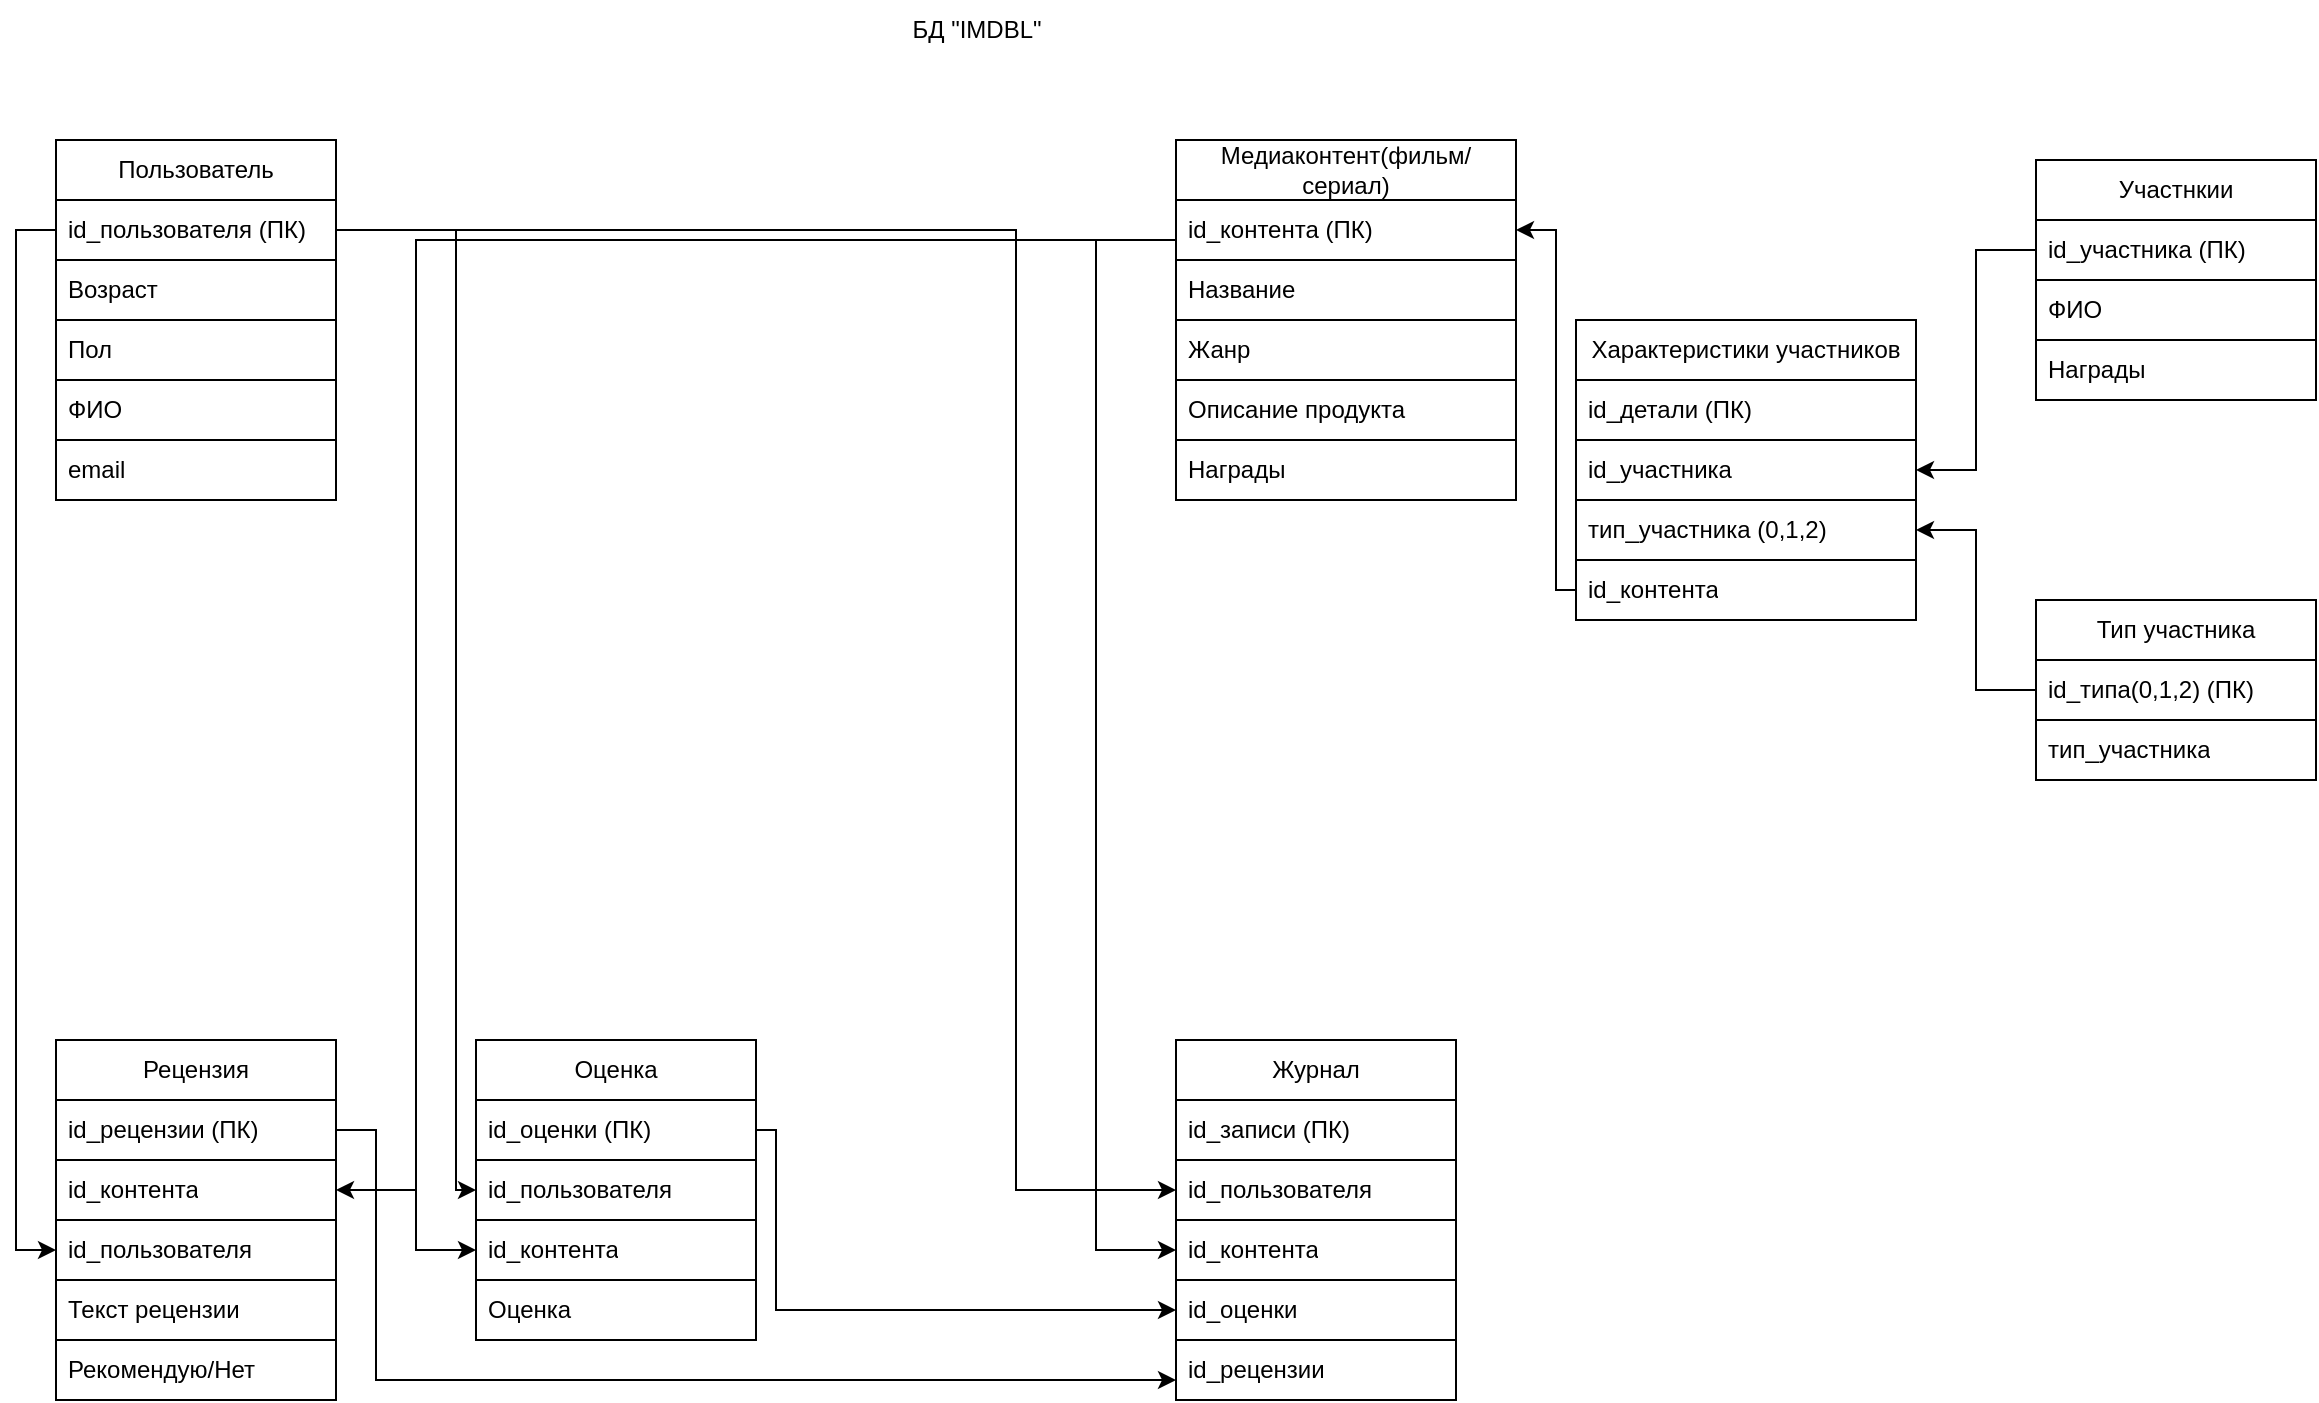 <mxfile version="22.1.7" type="device">
  <diagram name="Страница — 1" id="6hwI0N3xri8xRhsvjrKF">
    <mxGraphModel dx="1434" dy="828" grid="1" gridSize="10" guides="1" tooltips="1" connect="1" arrows="1" fold="1" page="1" pageScale="1" pageWidth="1169" pageHeight="827" math="0" shadow="0">
      <root>
        <mxCell id="0" />
        <mxCell id="1" parent="0" />
        <mxCell id="hAcvF7Mk5Wrf2TQe7rn2-35" value="Пользователь" style="swimlane;fontStyle=0;childLayout=stackLayout;horizontal=1;startSize=30;horizontalStack=0;resizeParent=1;resizeParentMax=0;resizeLast=0;collapsible=1;marginBottom=0;whiteSpace=wrap;html=1;glass=0;perimeterSpacing=7;swimlaneFillColor=none;labelBorderColor=none;" parent="1" vertex="1">
          <mxGeometry x="30" y="80" width="140" height="180" as="geometry">
            <mxRectangle x="39" y="80" width="110" height="30" as="alternateBounds" />
          </mxGeometry>
        </mxCell>
        <mxCell id="hAcvF7Mk5Wrf2TQe7rn2-36" value="id_пользователя (ПК)" style="text;strokeColor=default;fillColor=none;align=left;verticalAlign=middle;spacingLeft=4;spacingRight=4;overflow=hidden;points=[[0,0.5],[1,0.5]];portConstraint=eastwest;rotatable=0;whiteSpace=wrap;html=1;labelBorderColor=none;" parent="hAcvF7Mk5Wrf2TQe7rn2-35" vertex="1">
          <mxGeometry y="30" width="140" height="30" as="geometry" />
        </mxCell>
        <mxCell id="hAcvF7Mk5Wrf2TQe7rn2-37" value="Возраст" style="text;strokeColor=default;fillColor=none;align=left;verticalAlign=middle;spacingLeft=4;spacingRight=4;overflow=hidden;points=[[0,0.5],[1,0.5]];portConstraint=eastwest;rotatable=0;whiteSpace=wrap;html=1;" parent="hAcvF7Mk5Wrf2TQe7rn2-35" vertex="1">
          <mxGeometry y="60" width="140" height="30" as="geometry" />
        </mxCell>
        <mxCell id="hAcvF7Mk5Wrf2TQe7rn2-38" value="Пол" style="text;strokeColor=default;fillColor=none;align=left;verticalAlign=middle;spacingLeft=4;spacingRight=4;overflow=hidden;points=[[0,0.5],[1,0.5]];portConstraint=eastwest;rotatable=0;whiteSpace=wrap;html=1;" parent="hAcvF7Mk5Wrf2TQe7rn2-35" vertex="1">
          <mxGeometry y="90" width="140" height="30" as="geometry" />
        </mxCell>
        <mxCell id="hAcvF7Mk5Wrf2TQe7rn2-39" value="&lt;div&gt;ФИО&lt;/div&gt;" style="text;strokeColor=default;fillColor=none;align=left;verticalAlign=middle;spacingLeft=4;spacingRight=4;overflow=hidden;points=[[0,0.5],[1,0.5]];portConstraint=eastwest;rotatable=0;whiteSpace=wrap;html=1;" parent="hAcvF7Mk5Wrf2TQe7rn2-35" vertex="1">
          <mxGeometry y="120" width="140" height="30" as="geometry" />
        </mxCell>
        <mxCell id="hAcvF7Mk5Wrf2TQe7rn2-40" value="&lt;div&gt;email&lt;/div&gt;" style="text;strokeColor=default;fillColor=none;align=left;verticalAlign=middle;spacingLeft=4;spacingRight=4;overflow=hidden;points=[[0,0.5],[1,0.5]];portConstraint=eastwest;rotatable=0;whiteSpace=wrap;html=1;" parent="hAcvF7Mk5Wrf2TQe7rn2-35" vertex="1">
          <mxGeometry y="150" width="140" height="30" as="geometry" />
        </mxCell>
        <mxCell id="hAcvF7Mk5Wrf2TQe7rn2-41" value="Медиаконтент(фильм/сериал)" style="swimlane;fontStyle=0;childLayout=stackLayout;horizontal=1;startSize=30;horizontalStack=0;resizeParent=1;resizeParentMax=0;resizeLast=0;collapsible=1;marginBottom=0;whiteSpace=wrap;html=1;glass=0;perimeterSpacing=7;swimlaneFillColor=none;labelBorderColor=none;" parent="1" vertex="1">
          <mxGeometry x="590" y="80" width="170" height="180" as="geometry">
            <mxRectangle x="480" y="80" width="110" height="30" as="alternateBounds" />
          </mxGeometry>
        </mxCell>
        <mxCell id="hAcvF7Mk5Wrf2TQe7rn2-42" value="id_контента (ПК)" style="text;strokeColor=default;fillColor=none;align=left;verticalAlign=middle;spacingLeft=4;spacingRight=4;overflow=hidden;points=[[0,0.5],[1,0.5]];portConstraint=eastwest;rotatable=0;whiteSpace=wrap;html=1;labelBorderColor=none;" parent="hAcvF7Mk5Wrf2TQe7rn2-41" vertex="1">
          <mxGeometry y="30" width="170" height="30" as="geometry" />
        </mxCell>
        <mxCell id="hAcvF7Mk5Wrf2TQe7rn2-43" value="Название" style="text;strokeColor=default;fillColor=none;align=left;verticalAlign=middle;spacingLeft=4;spacingRight=4;overflow=hidden;points=[[0,0.5],[1,0.5]];portConstraint=eastwest;rotatable=0;whiteSpace=wrap;html=1;" parent="hAcvF7Mk5Wrf2TQe7rn2-41" vertex="1">
          <mxGeometry y="60" width="170" height="30" as="geometry" />
        </mxCell>
        <mxCell id="hAcvF7Mk5Wrf2TQe7rn2-44" value="Жанр" style="text;strokeColor=default;fillColor=none;align=left;verticalAlign=middle;spacingLeft=4;spacingRight=4;overflow=hidden;points=[[0,0.5],[1,0.5]];portConstraint=eastwest;rotatable=0;whiteSpace=wrap;html=1;" parent="hAcvF7Mk5Wrf2TQe7rn2-41" vertex="1">
          <mxGeometry y="90" width="170" height="30" as="geometry" />
        </mxCell>
        <mxCell id="hAcvF7Mk5Wrf2TQe7rn2-79" value="&lt;div&gt;Описание продукта&lt;/div&gt;" style="text;strokeColor=default;fillColor=none;align=left;verticalAlign=middle;spacingLeft=4;spacingRight=4;overflow=hidden;points=[[0,0.5],[1,0.5]];portConstraint=eastwest;rotatable=0;whiteSpace=wrap;html=1;" parent="hAcvF7Mk5Wrf2TQe7rn2-41" vertex="1">
          <mxGeometry y="120" width="170" height="30" as="geometry" />
        </mxCell>
        <mxCell id="MLViVsuBvrk_gqdl4QhG-2" value="Награды" style="text;strokeColor=default;fillColor=none;align=left;verticalAlign=middle;spacingLeft=4;spacingRight=4;overflow=hidden;points=[[0,0.5],[1,0.5]];portConstraint=eastwest;rotatable=0;whiteSpace=wrap;html=1;" parent="hAcvF7Mk5Wrf2TQe7rn2-41" vertex="1">
          <mxGeometry y="150" width="170" height="30" as="geometry" />
        </mxCell>
        <mxCell id="hAcvF7Mk5Wrf2TQe7rn2-48" value="Оценка" style="swimlane;fontStyle=0;childLayout=stackLayout;horizontal=1;startSize=30;horizontalStack=0;resizeParent=1;resizeParentMax=0;resizeLast=0;collapsible=1;marginBottom=0;whiteSpace=wrap;html=1;glass=0;perimeterSpacing=7;swimlaneFillColor=none;labelBorderColor=none;" parent="1" vertex="1">
          <mxGeometry x="240" y="530" width="140" height="150" as="geometry">
            <mxRectangle x="245" y="400" width="80" height="30" as="alternateBounds" />
          </mxGeometry>
        </mxCell>
        <mxCell id="hAcvF7Mk5Wrf2TQe7rn2-49" value="id_оценки (ПК)" style="text;strokeColor=default;fillColor=none;align=left;verticalAlign=middle;spacingLeft=4;spacingRight=4;overflow=hidden;points=[[0,0.5],[1,0.5]];portConstraint=eastwest;rotatable=0;whiteSpace=wrap;html=1;labelBorderColor=none;" parent="hAcvF7Mk5Wrf2TQe7rn2-48" vertex="1">
          <mxGeometry y="30" width="140" height="30" as="geometry" />
        </mxCell>
        <mxCell id="hAcvF7Mk5Wrf2TQe7rn2-66" value="id_пользователя" style="text;strokeColor=default;fillColor=none;align=left;verticalAlign=middle;spacingLeft=4;spacingRight=4;overflow=hidden;points=[[0,0.5],[1,0.5]];portConstraint=eastwest;rotatable=0;whiteSpace=wrap;html=1;labelBorderColor=none;" parent="hAcvF7Mk5Wrf2TQe7rn2-48" vertex="1">
          <mxGeometry y="60" width="140" height="30" as="geometry" />
        </mxCell>
        <mxCell id="hAcvF7Mk5Wrf2TQe7rn2-50" value="id_контента" style="text;strokeColor=default;fillColor=none;align=left;verticalAlign=middle;spacingLeft=4;spacingRight=4;overflow=hidden;points=[[0,0.5],[1,0.5]];portConstraint=eastwest;rotatable=0;whiteSpace=wrap;html=1;" parent="hAcvF7Mk5Wrf2TQe7rn2-48" vertex="1">
          <mxGeometry y="90" width="140" height="30" as="geometry" />
        </mxCell>
        <mxCell id="hAcvF7Mk5Wrf2TQe7rn2-51" value="&lt;div&gt;Оценка&lt;/div&gt;" style="text;strokeColor=default;fillColor=none;align=left;verticalAlign=middle;spacingLeft=4;spacingRight=4;overflow=hidden;points=[[0,0.5],[1,0.5]];portConstraint=eastwest;rotatable=0;whiteSpace=wrap;html=1;" parent="hAcvF7Mk5Wrf2TQe7rn2-48" vertex="1">
          <mxGeometry y="120" width="140" height="30" as="geometry" />
        </mxCell>
        <mxCell id="hAcvF7Mk5Wrf2TQe7rn2-54" value="Рецензия" style="swimlane;fontStyle=0;childLayout=stackLayout;horizontal=1;startSize=30;horizontalStack=0;resizeParent=1;resizeParentMax=0;resizeLast=0;collapsible=1;marginBottom=0;whiteSpace=wrap;html=1;glass=0;perimeterSpacing=7;swimlaneFillColor=none;labelBorderColor=none;" parent="1" vertex="1">
          <mxGeometry x="30" y="530" width="140" height="180" as="geometry">
            <mxRectangle x="245" y="80" width="90" height="30" as="alternateBounds" />
          </mxGeometry>
        </mxCell>
        <mxCell id="hAcvF7Mk5Wrf2TQe7rn2-55" value="id_рецензии (ПК)" style="text;strokeColor=default;fillColor=none;align=left;verticalAlign=middle;spacingLeft=4;spacingRight=4;overflow=hidden;points=[[0,0.5],[1,0.5]];portConstraint=eastwest;rotatable=0;whiteSpace=wrap;html=1;labelBorderColor=none;" parent="hAcvF7Mk5Wrf2TQe7rn2-54" vertex="1">
          <mxGeometry y="30" width="140" height="30" as="geometry" />
        </mxCell>
        <mxCell id="hAcvF7Mk5Wrf2TQe7rn2-56" value="id_контента" style="text;strokeColor=default;fillColor=none;align=left;verticalAlign=middle;spacingLeft=4;spacingRight=4;overflow=hidden;points=[[0,0.5],[1,0.5]];portConstraint=eastwest;rotatable=0;whiteSpace=wrap;html=1;" parent="hAcvF7Mk5Wrf2TQe7rn2-54" vertex="1">
          <mxGeometry y="60" width="140" height="30" as="geometry" />
        </mxCell>
        <mxCell id="hAcvF7Mk5Wrf2TQe7rn2-76" value="id_пользователя" style="text;strokeColor=default;fillColor=none;align=left;verticalAlign=middle;spacingLeft=4;spacingRight=4;overflow=hidden;points=[[0,0.5],[1,0.5]];portConstraint=eastwest;rotatable=0;whiteSpace=wrap;html=1;labelBorderColor=none;" parent="hAcvF7Mk5Wrf2TQe7rn2-54" vertex="1">
          <mxGeometry y="90" width="140" height="30" as="geometry" />
        </mxCell>
        <mxCell id="hAcvF7Mk5Wrf2TQe7rn2-58" value="Текст рецензии" style="text;strokeColor=default;fillColor=none;align=left;verticalAlign=middle;spacingLeft=4;spacingRight=4;overflow=hidden;points=[[0,0.5],[1,0.5]];portConstraint=eastwest;rotatable=0;whiteSpace=wrap;html=1;" parent="hAcvF7Mk5Wrf2TQe7rn2-54" vertex="1">
          <mxGeometry y="120" width="140" height="30" as="geometry" />
        </mxCell>
        <mxCell id="hAcvF7Mk5Wrf2TQe7rn2-78" value="Рекомендую/Нет" style="text;strokeColor=default;fillColor=none;align=left;verticalAlign=middle;spacingLeft=4;spacingRight=4;overflow=hidden;points=[[0,0.5],[1,0.5]];portConstraint=eastwest;rotatable=0;whiteSpace=wrap;html=1;labelBorderColor=none;" parent="hAcvF7Mk5Wrf2TQe7rn2-54" vertex="1">
          <mxGeometry y="150" width="140" height="30" as="geometry" />
        </mxCell>
        <mxCell id="hAcvF7Mk5Wrf2TQe7rn2-68" value="БД &quot;IMDBL&quot;" style="text;html=1;align=center;verticalAlign=middle;resizable=0;points=[];autosize=1;strokeColor=none;fillColor=none;rotation=0;" parent="1" vertex="1">
          <mxGeometry x="445" y="10" width="90" height="30" as="geometry" />
        </mxCell>
        <mxCell id="VhF2YXucUdt6perjwkU5-15" value="Участнкии" style="swimlane;fontStyle=0;childLayout=stackLayout;horizontal=1;startSize=30;horizontalStack=0;resizeParent=1;resizeParentMax=0;resizeLast=0;collapsible=1;marginBottom=0;whiteSpace=wrap;html=1;" parent="1" vertex="1">
          <mxGeometry x="1020" y="90" width="140" height="120" as="geometry">
            <mxRectangle x="670" y="80" width="70" height="30" as="alternateBounds" />
          </mxGeometry>
        </mxCell>
        <mxCell id="VhF2YXucUdt6perjwkU5-16" value="id_участника (ПК)" style="text;strokeColor=none;fillColor=none;align=left;verticalAlign=middle;spacingLeft=4;spacingRight=4;overflow=hidden;points=[[0,0.5],[1,0.5]];portConstraint=eastwest;rotatable=0;whiteSpace=wrap;html=1;" parent="VhF2YXucUdt6perjwkU5-15" vertex="1">
          <mxGeometry y="30" width="140" height="30" as="geometry" />
        </mxCell>
        <mxCell id="VhF2YXucUdt6perjwkU5-20" value="ФИО" style="text;strokeColor=default;fillColor=none;align=left;verticalAlign=middle;spacingLeft=4;spacingRight=4;overflow=hidden;points=[[0,0.5],[1,0.5]];portConstraint=eastwest;rotatable=0;whiteSpace=wrap;html=1;" parent="VhF2YXucUdt6perjwkU5-15" vertex="1">
          <mxGeometry y="60" width="140" height="30" as="geometry" />
        </mxCell>
        <mxCell id="vRCpWFysrjq5GG8jRzBe-28" value="Награды" style="text;strokeColor=none;fillColor=none;align=left;verticalAlign=middle;spacingLeft=4;spacingRight=4;overflow=hidden;points=[[0,0.5],[1,0.5]];portConstraint=eastwest;rotatable=0;whiteSpace=wrap;html=1;" parent="VhF2YXucUdt6perjwkU5-15" vertex="1">
          <mxGeometry y="90" width="140" height="30" as="geometry" />
        </mxCell>
        <mxCell id="aDR0pscNIrGKRM9DTz3a-33" value="Тип участника" style="swimlane;fontStyle=0;childLayout=stackLayout;horizontal=1;startSize=30;horizontalStack=0;resizeParent=1;resizeParentMax=0;resizeLast=0;collapsible=1;marginBottom=0;whiteSpace=wrap;html=1;" parent="1" vertex="1">
          <mxGeometry x="1020" y="310" width="140" height="90" as="geometry">
            <mxRectangle x="670" y="230" width="130" height="30" as="alternateBounds" />
          </mxGeometry>
        </mxCell>
        <mxCell id="aDR0pscNIrGKRM9DTz3a-34" value="id_типа(0,1,2) (ПК)" style="text;strokeColor=none;fillColor=none;align=left;verticalAlign=middle;spacingLeft=4;spacingRight=4;overflow=hidden;points=[[0,0.5],[1,0.5]];portConstraint=eastwest;rotatable=0;whiteSpace=wrap;html=1;" parent="aDR0pscNIrGKRM9DTz3a-33" vertex="1">
          <mxGeometry y="30" width="140" height="30" as="geometry" />
        </mxCell>
        <mxCell id="aDR0pscNIrGKRM9DTz3a-35" value="тип_участника" style="text;strokeColor=default;fillColor=none;align=left;verticalAlign=middle;spacingLeft=4;spacingRight=4;overflow=hidden;points=[[0,0.5],[1,0.5]];portConstraint=eastwest;rotatable=0;whiteSpace=wrap;html=1;" parent="aDR0pscNIrGKRM9DTz3a-33" vertex="1">
          <mxGeometry y="60" width="140" height="30" as="geometry" />
        </mxCell>
        <mxCell id="vRCpWFysrjq5GG8jRzBe-3" value="Журнал" style="swimlane;fontStyle=0;childLayout=stackLayout;horizontal=1;startSize=30;horizontalStack=0;resizeParent=1;resizeParentMax=0;resizeLast=0;collapsible=1;marginBottom=0;whiteSpace=wrap;html=1;" parent="1" vertex="1">
          <mxGeometry x="590" y="530" width="140" height="180" as="geometry" />
        </mxCell>
        <mxCell id="vRCpWFysrjq5GG8jRzBe-40" value="id_записи (ПК)" style="text;strokeColor=default;fillColor=none;align=left;verticalAlign=middle;spacingLeft=4;spacingRight=4;overflow=hidden;points=[[0,0.5],[1,0.5]];portConstraint=eastwest;rotatable=0;whiteSpace=wrap;html=1;" parent="vRCpWFysrjq5GG8jRzBe-3" vertex="1">
          <mxGeometry y="30" width="140" height="30" as="geometry" />
        </mxCell>
        <mxCell id="vRCpWFysrjq5GG8jRzBe-4" value="id_пользователя" style="text;strokeColor=none;fillColor=none;align=left;verticalAlign=middle;spacingLeft=4;spacingRight=4;overflow=hidden;points=[[0,0.5],[1,0.5]];portConstraint=eastwest;rotatable=0;whiteSpace=wrap;html=1;" parent="vRCpWFysrjq5GG8jRzBe-3" vertex="1">
          <mxGeometry y="60" width="140" height="30" as="geometry" />
        </mxCell>
        <mxCell id="vRCpWFysrjq5GG8jRzBe-5" value="id_контента" style="text;strokeColor=default;fillColor=none;align=left;verticalAlign=middle;spacingLeft=4;spacingRight=4;overflow=hidden;points=[[0,0.5],[1,0.5]];portConstraint=eastwest;rotatable=0;whiteSpace=wrap;html=1;" parent="vRCpWFysrjq5GG8jRzBe-3" vertex="1">
          <mxGeometry y="90" width="140" height="30" as="geometry" />
        </mxCell>
        <mxCell id="vRCpWFysrjq5GG8jRzBe-7" value="id_оценки" style="text;strokeColor=default;fillColor=none;align=left;verticalAlign=middle;spacingLeft=4;spacingRight=4;overflow=hidden;points=[[0,0.5],[1,0.5]];portConstraint=eastwest;rotatable=0;whiteSpace=wrap;html=1;" parent="vRCpWFysrjq5GG8jRzBe-3" vertex="1">
          <mxGeometry y="120" width="140" height="30" as="geometry" />
        </mxCell>
        <mxCell id="vRCpWFysrjq5GG8jRzBe-6" value="id_рецензии" style="text;strokeColor=none;fillColor=none;align=left;verticalAlign=middle;spacingLeft=4;spacingRight=4;overflow=hidden;points=[[0,0.5],[1,0.5]];portConstraint=eastwest;rotatable=0;whiteSpace=wrap;html=1;" parent="vRCpWFysrjq5GG8jRzBe-3" vertex="1">
          <mxGeometry y="150" width="140" height="30" as="geometry" />
        </mxCell>
        <mxCell id="vRCpWFysrjq5GG8jRzBe-8" style="edgeStyle=orthogonalEdgeStyle;rounded=0;orthogonalLoop=1;jettySize=auto;html=1;entryX=0;entryY=0.5;entryDx=0;entryDy=0;" parent="1" source="hAcvF7Mk5Wrf2TQe7rn2-36" target="vRCpWFysrjq5GG8jRzBe-4" edge="1">
          <mxGeometry relative="1" as="geometry">
            <Array as="points">
              <mxPoint x="510" y="125" />
              <mxPoint x="510" y="605" />
            </Array>
          </mxGeometry>
        </mxCell>
        <mxCell id="vRCpWFysrjq5GG8jRzBe-9" style="edgeStyle=orthogonalEdgeStyle;rounded=0;orthogonalLoop=1;jettySize=auto;html=1;" parent="1" source="hAcvF7Mk5Wrf2TQe7rn2-42" target="vRCpWFysrjq5GG8jRzBe-5" edge="1">
          <mxGeometry relative="1" as="geometry">
            <Array as="points">
              <mxPoint x="550" y="130" />
              <mxPoint x="550" y="635" />
            </Array>
          </mxGeometry>
        </mxCell>
        <mxCell id="vRCpWFysrjq5GG8jRzBe-10" style="edgeStyle=orthogonalEdgeStyle;rounded=0;orthogonalLoop=1;jettySize=auto;html=1;" parent="1" source="hAcvF7Mk5Wrf2TQe7rn2-49" target="vRCpWFysrjq5GG8jRzBe-7" edge="1">
          <mxGeometry relative="1" as="geometry">
            <Array as="points">
              <mxPoint x="390" y="575" />
              <mxPoint x="390" y="665" />
            </Array>
          </mxGeometry>
        </mxCell>
        <mxCell id="vRCpWFysrjq5GG8jRzBe-11" style="edgeStyle=orthogonalEdgeStyle;rounded=0;orthogonalLoop=1;jettySize=auto;html=1;" parent="1" source="hAcvF7Mk5Wrf2TQe7rn2-55" target="vRCpWFysrjq5GG8jRzBe-6" edge="1">
          <mxGeometry relative="1" as="geometry">
            <Array as="points">
              <mxPoint x="190" y="575" />
              <mxPoint x="190" y="700" />
              <mxPoint x="680" y="700" />
            </Array>
          </mxGeometry>
        </mxCell>
        <mxCell id="vRCpWFysrjq5GG8jRzBe-17" value="Характеристики участников" style="swimlane;fontStyle=0;childLayout=stackLayout;horizontal=1;startSize=30;horizontalStack=0;resizeParent=1;resizeParentMax=0;resizeLast=0;collapsible=1;marginBottom=0;whiteSpace=wrap;html=1;" parent="1" vertex="1">
          <mxGeometry x="790" y="170" width="170" height="150" as="geometry" />
        </mxCell>
        <mxCell id="vRCpWFysrjq5GG8jRzBe-18" value="id_детали (ПК)" style="text;strokeColor=none;fillColor=none;align=left;verticalAlign=middle;spacingLeft=4;spacingRight=4;overflow=hidden;points=[[0,0.5],[1,0.5]];portConstraint=eastwest;rotatable=0;whiteSpace=wrap;html=1;" parent="vRCpWFysrjq5GG8jRzBe-17" vertex="1">
          <mxGeometry y="30" width="170" height="30" as="geometry" />
        </mxCell>
        <mxCell id="vRCpWFysrjq5GG8jRzBe-19" value="id_участника" style="text;strokeColor=default;fillColor=none;align=left;verticalAlign=middle;spacingLeft=4;spacingRight=4;overflow=hidden;points=[[0,0.5],[1,0.5]];portConstraint=eastwest;rotatable=0;whiteSpace=wrap;html=1;" parent="vRCpWFysrjq5GG8jRzBe-17" vertex="1">
          <mxGeometry y="60" width="170" height="30" as="geometry" />
        </mxCell>
        <mxCell id="VhF2YXucUdt6perjwkU5-17" value="тип_участника (0,1,2)" style="text;strokeColor=default;fillColor=none;align=left;verticalAlign=middle;spacingLeft=4;spacingRight=4;overflow=hidden;points=[[0,0.5],[1,0.5]];portConstraint=eastwest;rotatable=0;whiteSpace=wrap;html=1;" parent="vRCpWFysrjq5GG8jRzBe-17" vertex="1">
          <mxGeometry y="90" width="170" height="30" as="geometry" />
        </mxCell>
        <mxCell id="vRCpWFysrjq5GG8jRzBe-20" value="id_контента" style="text;strokeColor=none;fillColor=none;align=left;verticalAlign=middle;spacingLeft=4;spacingRight=4;overflow=hidden;points=[[0,0.5],[1,0.5]];portConstraint=eastwest;rotatable=0;whiteSpace=wrap;html=1;" parent="vRCpWFysrjq5GG8jRzBe-17" vertex="1">
          <mxGeometry y="120" width="170" height="30" as="geometry" />
        </mxCell>
        <mxCell id="vRCpWFysrjq5GG8jRzBe-31" style="edgeStyle=orthogonalEdgeStyle;rounded=0;orthogonalLoop=1;jettySize=auto;html=1;" parent="1" source="VhF2YXucUdt6perjwkU5-16" target="vRCpWFysrjq5GG8jRzBe-19" edge="1">
          <mxGeometry relative="1" as="geometry" />
        </mxCell>
        <mxCell id="vRCpWFysrjq5GG8jRzBe-34" style="edgeStyle=orthogonalEdgeStyle;rounded=0;orthogonalLoop=1;jettySize=auto;html=1;entryX=1;entryY=0.5;entryDx=0;entryDy=0;" parent="1" source="vRCpWFysrjq5GG8jRzBe-20" target="hAcvF7Mk5Wrf2TQe7rn2-42" edge="1">
          <mxGeometry relative="1" as="geometry">
            <Array as="points">
              <mxPoint x="780" y="305" />
              <mxPoint x="780" y="125" />
            </Array>
          </mxGeometry>
        </mxCell>
        <mxCell id="vRCpWFysrjq5GG8jRzBe-41" style="edgeStyle=orthogonalEdgeStyle;rounded=0;orthogonalLoop=1;jettySize=auto;html=1;" parent="1" source="aDR0pscNIrGKRM9DTz3a-34" target="VhF2YXucUdt6perjwkU5-17" edge="1">
          <mxGeometry relative="1" as="geometry" />
        </mxCell>
        <mxCell id="vRCpWFysrjq5GG8jRzBe-42" style="edgeStyle=orthogonalEdgeStyle;rounded=0;orthogonalLoop=1;jettySize=auto;html=1;" parent="1" source="hAcvF7Mk5Wrf2TQe7rn2-36" target="hAcvF7Mk5Wrf2TQe7rn2-76" edge="1">
          <mxGeometry relative="1" as="geometry">
            <Array as="points">
              <mxPoint x="10" y="125" />
              <mxPoint x="10" y="635" />
            </Array>
          </mxGeometry>
        </mxCell>
        <mxCell id="vRCpWFysrjq5GG8jRzBe-43" style="edgeStyle=orthogonalEdgeStyle;rounded=0;orthogonalLoop=1;jettySize=auto;html=1;" parent="1" source="hAcvF7Mk5Wrf2TQe7rn2-42" target="hAcvF7Mk5Wrf2TQe7rn2-56" edge="1">
          <mxGeometry relative="1" as="geometry">
            <Array as="points">
              <mxPoint x="210" y="130" />
              <mxPoint x="210" y="605" />
            </Array>
          </mxGeometry>
        </mxCell>
        <mxCell id="vRCpWFysrjq5GG8jRzBe-44" style="edgeStyle=orthogonalEdgeStyle;rounded=0;orthogonalLoop=1;jettySize=auto;html=1;" parent="1" source="hAcvF7Mk5Wrf2TQe7rn2-36" target="hAcvF7Mk5Wrf2TQe7rn2-66" edge="1">
          <mxGeometry relative="1" as="geometry">
            <Array as="points">
              <mxPoint x="230" y="125" />
              <mxPoint x="230" y="605" />
            </Array>
          </mxGeometry>
        </mxCell>
        <mxCell id="vRCpWFysrjq5GG8jRzBe-45" style="edgeStyle=orthogonalEdgeStyle;rounded=0;orthogonalLoop=1;jettySize=auto;html=1;" parent="1" source="hAcvF7Mk5Wrf2TQe7rn2-42" target="hAcvF7Mk5Wrf2TQe7rn2-50" edge="1">
          <mxGeometry relative="1" as="geometry">
            <Array as="points">
              <mxPoint x="210" y="130" />
              <mxPoint x="210" y="635" />
            </Array>
          </mxGeometry>
        </mxCell>
      </root>
    </mxGraphModel>
  </diagram>
</mxfile>
